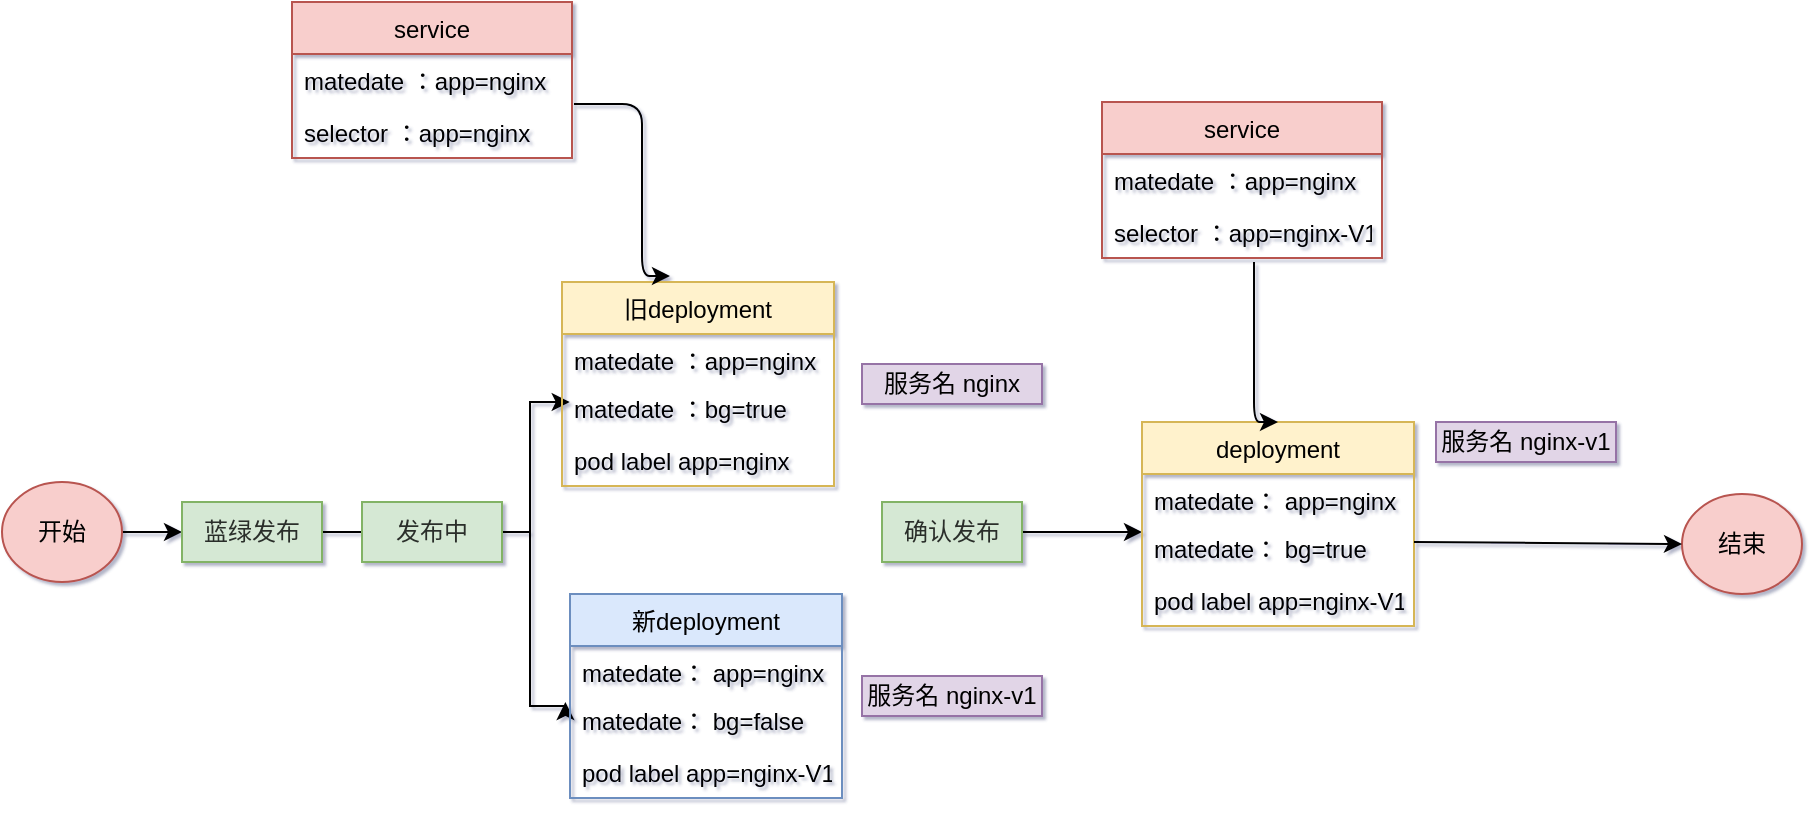 <mxfile version="15.3.1" type="github">
  <diagram id="1hgn0rKJHxRaswaf_29a" name="Page-1">
    <mxGraphModel dx="2" dy="290" grid="0" gridSize="10" guides="1" tooltips="1" connect="1" arrows="1" fold="1" page="1" pageScale="1" pageWidth="827" pageHeight="1169" math="0" shadow="1">
      <root>
        <mxCell id="0" />
        <mxCell id="1" parent="0" />
        <mxCell id="gDIUBnWHJ22sIrQ11j0S-2" style="edgeStyle=orthogonalEdgeStyle;rounded=0;orthogonalLoop=1;jettySize=auto;html=1;exitX=1;exitY=0.5;exitDx=0;exitDy=0;" parent="1" source="gDIUBnWHJ22sIrQ11j0S-1" target="gDIUBnWHJ22sIrQ11j0S-3" edge="1">
          <mxGeometry relative="1" as="geometry">
            <mxPoint x="110" y="145.143" as="targetPoint" />
          </mxGeometry>
        </mxCell>
        <mxCell id="gDIUBnWHJ22sIrQ11j0S-1" value="开始" style="ellipse;whiteSpace=wrap;html=1;fillColor=#f8cecc;strokeColor=#b85450;" parent="1" vertex="1">
          <mxGeometry x="20" y="120" width="60" height="50" as="geometry" />
        </mxCell>
        <mxCell id="gDIUBnWHJ22sIrQ11j0S-7" style="edgeStyle=orthogonalEdgeStyle;rounded=0;orthogonalLoop=1;jettySize=auto;html=1;exitX=1;exitY=0.5;exitDx=0;exitDy=0;" parent="1" source="gDIUBnWHJ22sIrQ11j0S-3" edge="1">
          <mxGeometry relative="1" as="geometry">
            <mxPoint x="230" y="145.143" as="targetPoint" />
          </mxGeometry>
        </mxCell>
        <mxCell id="gDIUBnWHJ22sIrQ11j0S-3" value="蓝绿发布" style="rounded=0;whiteSpace=wrap;html=1;textOpacity=80;fillColor=#d5e8d4;strokeColor=#82b366;" parent="1" vertex="1">
          <mxGeometry x="110" y="130" width="70" height="30" as="geometry" />
        </mxCell>
        <mxCell id="gDIUBnWHJ22sIrQ11j0S-17" style="edgeStyle=orthogonalEdgeStyle;rounded=0;orthogonalLoop=1;jettySize=auto;html=1;exitX=1;exitY=0.5;exitDx=0;exitDy=0;entryX=-0.001;entryY=0.077;entryDx=0;entryDy=0;entryPerimeter=0;" parent="1" source="gDIUBnWHJ22sIrQ11j0S-5" edge="1">
          <mxGeometry relative="1" as="geometry">
            <mxPoint x="303.87" y="80.002" as="targetPoint" />
            <Array as="points">
              <mxPoint x="284" y="145" />
              <mxPoint x="284" y="80" />
            </Array>
          </mxGeometry>
        </mxCell>
        <mxCell id="gDIUBnWHJ22sIrQ11j0S-18" style="edgeStyle=orthogonalEdgeStyle;rounded=0;orthogonalLoop=1;jettySize=auto;html=1;exitX=1;exitY=0.5;exitDx=0;exitDy=0;entryX=-0.017;entryY=0.154;entryDx=0;entryDy=0;entryPerimeter=0;" parent="1" source="gDIUBnWHJ22sIrQ11j0S-5" target="gDIUBnWHJ22sIrQ11j0S-14" edge="1">
          <mxGeometry relative="1" as="geometry">
            <Array as="points">
              <mxPoint x="284" y="145" />
              <mxPoint x="284" y="232" />
            </Array>
          </mxGeometry>
        </mxCell>
        <mxCell id="gDIUBnWHJ22sIrQ11j0S-5" value="发布中" style="rounded=0;whiteSpace=wrap;html=1;textOpacity=80;fillColor=#d5e8d4;strokeColor=#82b366;" parent="1" vertex="1">
          <mxGeometry x="200" y="130" width="70" height="30" as="geometry" />
        </mxCell>
        <mxCell id="gDIUBnWHJ22sIrQ11j0S-34" style="edgeStyle=orthogonalEdgeStyle;rounded=0;orthogonalLoop=1;jettySize=auto;html=1;exitX=1;exitY=0.5;exitDx=0;exitDy=0;" parent="1" source="gDIUBnWHJ22sIrQ11j0S-6" edge="1">
          <mxGeometry relative="1" as="geometry">
            <mxPoint x="590" y="145" as="targetPoint" />
          </mxGeometry>
        </mxCell>
        <mxCell id="gDIUBnWHJ22sIrQ11j0S-6" value="确认发布" style="rounded=0;whiteSpace=wrap;html=1;textOpacity=80;fillColor=#d5e8d4;strokeColor=#82b366;" parent="1" vertex="1">
          <mxGeometry x="460" y="130" width="70" height="30" as="geometry" />
        </mxCell>
        <mxCell id="gDIUBnWHJ22sIrQ11j0S-12" value="新deployment" style="swimlane;fontStyle=0;childLayout=stackLayout;horizontal=1;startSize=26;fillColor=#dae8fc;horizontalStack=0;resizeParent=1;resizeParentMax=0;resizeLast=0;collapsible=1;marginBottom=0;strokeColor=#6c8ebf;" parent="1" vertex="1">
          <mxGeometry x="304" y="176" width="136" height="102" as="geometry" />
        </mxCell>
        <mxCell id="gDIUBnWHJ22sIrQ11j0S-13" value="matedate： app=nginx" style="text;strokeColor=none;fillColor=none;align=left;verticalAlign=top;spacingLeft=4;spacingRight=4;overflow=hidden;rotatable=0;points=[[0,0.5],[1,0.5]];portConstraint=eastwest;" parent="gDIUBnWHJ22sIrQ11j0S-12" vertex="1">
          <mxGeometry y="26" width="136" height="24" as="geometry" />
        </mxCell>
        <mxCell id="gDIUBnWHJ22sIrQ11j0S-14" value="matedate： bg=false" style="text;strokeColor=none;fillColor=none;align=left;verticalAlign=top;spacingLeft=4;spacingRight=4;overflow=hidden;rotatable=0;points=[[0,0.5],[1,0.5]];portConstraint=eastwest;" parent="gDIUBnWHJ22sIrQ11j0S-12" vertex="1">
          <mxGeometry y="50" width="136" height="26" as="geometry" />
        </mxCell>
        <mxCell id="gDIUBnWHJ22sIrQ11j0S-15" value="pod label app=nginx-V1" style="text;strokeColor=none;fillColor=none;align=left;verticalAlign=top;spacingLeft=4;spacingRight=4;overflow=hidden;rotatable=0;points=[[0,0.5],[1,0.5]];portConstraint=eastwest;" parent="gDIUBnWHJ22sIrQ11j0S-12" vertex="1">
          <mxGeometry y="76" width="136" height="26" as="geometry" />
        </mxCell>
        <mxCell id="gDIUBnWHJ22sIrQ11j0S-19" value="service" style="swimlane;fontStyle=0;childLayout=stackLayout;horizontal=1;startSize=26;fillColor=#f8cecc;horizontalStack=0;resizeParent=1;resizeParentMax=0;resizeLast=0;collapsible=1;marginBottom=0;strokeColor=#b85450;" parent="1" vertex="1">
          <mxGeometry x="165" y="-120" width="140" height="78" as="geometry" />
        </mxCell>
        <mxCell id="gDIUBnWHJ22sIrQ11j0S-20" value="matedate ：app=nginx" style="text;strokeColor=none;fillColor=none;align=left;verticalAlign=top;spacingLeft=4;spacingRight=4;overflow=hidden;rotatable=0;points=[[0,0.5],[1,0.5]];portConstraint=eastwest;" parent="gDIUBnWHJ22sIrQ11j0S-19" vertex="1">
          <mxGeometry y="26" width="140" height="26" as="geometry" />
        </mxCell>
        <mxCell id="gDIUBnWHJ22sIrQ11j0S-21" value="selector ：app=nginx" style="text;strokeColor=none;fillColor=none;align=left;verticalAlign=top;spacingLeft=4;spacingRight=4;overflow=hidden;rotatable=0;points=[[0,0.5],[1,0.5]];portConstraint=eastwest;" parent="gDIUBnWHJ22sIrQ11j0S-19" vertex="1">
          <mxGeometry y="52" width="140" height="26" as="geometry" />
        </mxCell>
        <mxCell id="gDIUBnWHJ22sIrQ11j0S-25" value="旧deployment" style="swimlane;fontStyle=0;childLayout=stackLayout;horizontal=1;startSize=26;fillColor=#fff2cc;horizontalStack=0;resizeParent=1;resizeParentMax=0;resizeLast=0;collapsible=1;marginBottom=0;strokeColor=#d6b656;" parent="1" vertex="1">
          <mxGeometry x="300" y="20" width="136" height="102" as="geometry" />
        </mxCell>
        <mxCell id="gDIUBnWHJ22sIrQ11j0S-26" value="matedate ：app=nginx" style="text;strokeColor=none;fillColor=none;align=left;verticalAlign=top;spacingLeft=4;spacingRight=4;overflow=hidden;rotatable=0;points=[[0,0.5],[1,0.5]];portConstraint=eastwest;" parent="gDIUBnWHJ22sIrQ11j0S-25" vertex="1">
          <mxGeometry y="26" width="136" height="24" as="geometry" />
        </mxCell>
        <mxCell id="gDIUBnWHJ22sIrQ11j0S-27" value="matedate ：bg=true" style="text;strokeColor=none;fillColor=none;align=left;verticalAlign=top;spacingLeft=4;spacingRight=4;overflow=hidden;rotatable=0;points=[[0,0.5],[1,0.5]];portConstraint=eastwest;" parent="gDIUBnWHJ22sIrQ11j0S-25" vertex="1">
          <mxGeometry y="50" width="136" height="26" as="geometry" />
        </mxCell>
        <mxCell id="gDIUBnWHJ22sIrQ11j0S-28" value="pod label app=nginx" style="text;strokeColor=none;fillColor=none;align=left;verticalAlign=top;spacingLeft=4;spacingRight=4;overflow=hidden;rotatable=0;points=[[0,0.5],[1,0.5]];portConstraint=eastwest;" parent="gDIUBnWHJ22sIrQ11j0S-25" vertex="1">
          <mxGeometry y="76" width="136" height="26" as="geometry" />
        </mxCell>
        <mxCell id="gDIUBnWHJ22sIrQ11j0S-30" value="" style="edgeStyle=elbowEdgeStyle;elbow=horizontal;endArrow=classic;html=1;exitX=1.007;exitY=-0.038;exitDx=0;exitDy=0;exitPerimeter=0;entryX=0.397;entryY=-0.029;entryDx=0;entryDy=0;entryPerimeter=0;" parent="1" source="gDIUBnWHJ22sIrQ11j0S-21" target="gDIUBnWHJ22sIrQ11j0S-25" edge="1">
          <mxGeometry width="50" height="50" relative="1" as="geometry">
            <mxPoint x="410" y="-40" as="sourcePoint" />
            <mxPoint x="460" y="-90" as="targetPoint" />
            <Array as="points">
              <mxPoint x="340" y="17" />
            </Array>
          </mxGeometry>
        </mxCell>
        <mxCell id="gDIUBnWHJ22sIrQ11j0S-32" value="服务名 nginx" style="text;html=1;strokeColor=#9673a6;fillColor=#e1d5e7;align=center;verticalAlign=middle;whiteSpace=wrap;rounded=0;" parent="1" vertex="1">
          <mxGeometry x="450" y="61" width="90" height="20" as="geometry" />
        </mxCell>
        <mxCell id="gDIUBnWHJ22sIrQ11j0S-33" value="服务名 nginx-v1" style="text;html=1;strokeColor=#9673a6;fillColor=#e1d5e7;align=center;verticalAlign=middle;whiteSpace=wrap;rounded=0;" parent="1" vertex="1">
          <mxGeometry x="450" y="217" width="90" height="20" as="geometry" />
        </mxCell>
        <mxCell id="gDIUBnWHJ22sIrQ11j0S-35" value="deployment" style="swimlane;fontStyle=0;childLayout=stackLayout;horizontal=1;startSize=26;fillColor=#fff2cc;horizontalStack=0;resizeParent=1;resizeParentMax=0;resizeLast=0;collapsible=1;marginBottom=0;strokeColor=#d6b656;" parent="1" vertex="1">
          <mxGeometry x="590" y="90" width="136" height="102" as="geometry" />
        </mxCell>
        <mxCell id="gDIUBnWHJ22sIrQ11j0S-36" value="matedate： app=nginx" style="text;strokeColor=none;fillColor=none;align=left;verticalAlign=top;spacingLeft=4;spacingRight=4;overflow=hidden;rotatable=0;points=[[0,0.5],[1,0.5]];portConstraint=eastwest;" parent="gDIUBnWHJ22sIrQ11j0S-35" vertex="1">
          <mxGeometry y="26" width="136" height="24" as="geometry" />
        </mxCell>
        <mxCell id="gDIUBnWHJ22sIrQ11j0S-37" value="matedate： bg=true" style="text;strokeColor=none;fillColor=none;align=left;verticalAlign=top;spacingLeft=4;spacingRight=4;overflow=hidden;rotatable=0;points=[[0,0.5],[1,0.5]];portConstraint=eastwest;" parent="gDIUBnWHJ22sIrQ11j0S-35" vertex="1">
          <mxGeometry y="50" width="136" height="26" as="geometry" />
        </mxCell>
        <mxCell id="gDIUBnWHJ22sIrQ11j0S-38" value="pod label app=nginx-V1" style="text;strokeColor=none;fillColor=none;align=left;verticalAlign=top;spacingLeft=4;spacingRight=4;overflow=hidden;rotatable=0;points=[[0,0.5],[1,0.5]];portConstraint=eastwest;" parent="gDIUBnWHJ22sIrQ11j0S-35" vertex="1">
          <mxGeometry y="76" width="136" height="26" as="geometry" />
        </mxCell>
        <mxCell id="gDIUBnWHJ22sIrQ11j0S-39" value="service" style="swimlane;fontStyle=0;childLayout=stackLayout;horizontal=1;startSize=26;fillColor=#f8cecc;horizontalStack=0;resizeParent=1;resizeParentMax=0;resizeLast=0;collapsible=1;marginBottom=0;strokeColor=#b85450;" parent="1" vertex="1">
          <mxGeometry x="570" y="-70" width="140" height="78" as="geometry" />
        </mxCell>
        <mxCell id="gDIUBnWHJ22sIrQ11j0S-40" value="matedate ：app=nginx" style="text;strokeColor=none;fillColor=none;align=left;verticalAlign=top;spacingLeft=4;spacingRight=4;overflow=hidden;rotatable=0;points=[[0,0.5],[1,0.5]];portConstraint=eastwest;" parent="gDIUBnWHJ22sIrQ11j0S-39" vertex="1">
          <mxGeometry y="26" width="140" height="26" as="geometry" />
        </mxCell>
        <mxCell id="gDIUBnWHJ22sIrQ11j0S-41" value="selector ：app=nginx-V1" style="text;strokeColor=none;fillColor=none;align=left;verticalAlign=top;spacingLeft=4;spacingRight=4;overflow=hidden;rotatable=0;points=[[0,0.5],[1,0.5]];portConstraint=eastwest;" parent="gDIUBnWHJ22sIrQ11j0S-39" vertex="1">
          <mxGeometry y="52" width="140" height="26" as="geometry" />
        </mxCell>
        <mxCell id="gDIUBnWHJ22sIrQ11j0S-42" value="" style="edgeStyle=elbowEdgeStyle;elbow=horizontal;endArrow=classic;html=1;entryX=0.5;entryY=0;entryDx=0;entryDy=0;" parent="1" target="gDIUBnWHJ22sIrQ11j0S-35" edge="1">
          <mxGeometry width="50" height="50" relative="1" as="geometry">
            <mxPoint x="646" y="10" as="sourcePoint" />
            <mxPoint x="580.002" y="90.002" as="targetPoint" />
            <Array as="points">
              <mxPoint x="646" y="30" />
              <mxPoint x="646.01" y="32.96" />
            </Array>
          </mxGeometry>
        </mxCell>
        <mxCell id="gDIUBnWHJ22sIrQ11j0S-43" value="结束" style="ellipse;whiteSpace=wrap;html=1;fillColor=#f8cecc;strokeColor=#b85450;" parent="1" vertex="1">
          <mxGeometry x="860" y="126" width="60" height="50" as="geometry" />
        </mxCell>
        <mxCell id="gDIUBnWHJ22sIrQ11j0S-45" value="" style="endArrow=classic;html=1;entryX=0;entryY=0.5;entryDx=0;entryDy=0;" parent="1" target="gDIUBnWHJ22sIrQ11j0S-43" edge="1">
          <mxGeometry width="50" height="50" relative="1" as="geometry">
            <mxPoint x="726" y="150" as="sourcePoint" />
            <mxPoint x="776" y="100" as="targetPoint" />
          </mxGeometry>
        </mxCell>
        <mxCell id="gDIUBnWHJ22sIrQ11j0S-46" value="服务名 nginx-v1" style="text;html=1;strokeColor=#9673a6;fillColor=#e1d5e7;align=center;verticalAlign=middle;whiteSpace=wrap;rounded=0;" parent="1" vertex="1">
          <mxGeometry x="737" y="90" width="90" height="20" as="geometry" />
        </mxCell>
      </root>
    </mxGraphModel>
  </diagram>
</mxfile>
